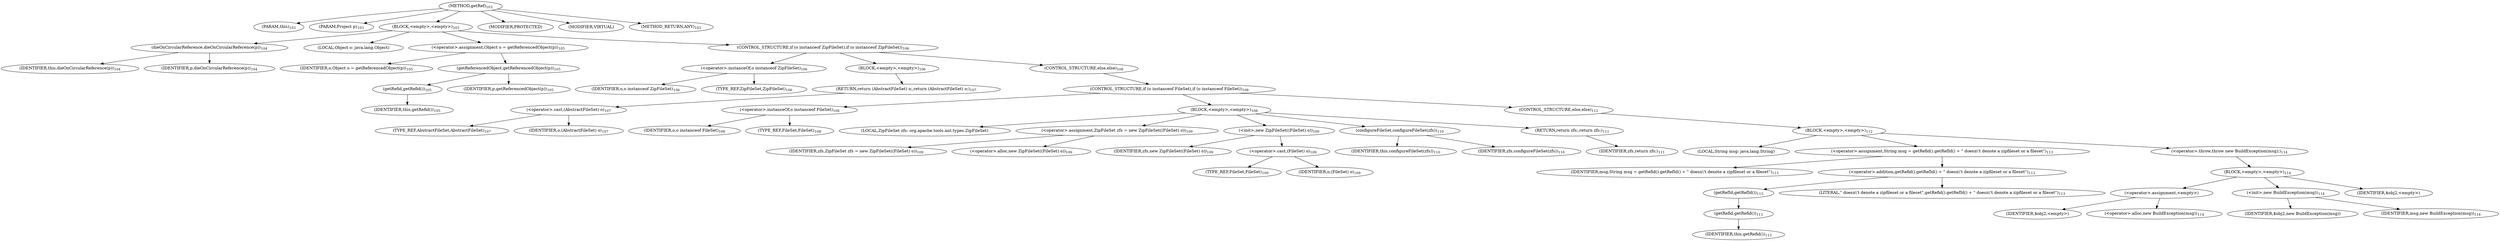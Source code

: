 digraph "getRef" {  
"148" [label = <(METHOD,getRef)<SUB>103</SUB>> ]
"19" [label = <(PARAM,this)<SUB>103</SUB>> ]
"149" [label = <(PARAM,Project p)<SUB>103</SUB>> ]
"150" [label = <(BLOCK,&lt;empty&gt;,&lt;empty&gt;)<SUB>103</SUB>> ]
"151" [label = <(dieOnCircularReference,dieOnCircularReference(p))<SUB>104</SUB>> ]
"18" [label = <(IDENTIFIER,this,dieOnCircularReference(p))<SUB>104</SUB>> ]
"152" [label = <(IDENTIFIER,p,dieOnCircularReference(p))<SUB>104</SUB>> ]
"153" [label = <(LOCAL,Object o: java.lang.Object)> ]
"154" [label = <(&lt;operator&gt;.assignment,Object o = getReferencedObject(p))<SUB>105</SUB>> ]
"155" [label = <(IDENTIFIER,o,Object o = getReferencedObject(p))<SUB>105</SUB>> ]
"156" [label = <(getReferencedObject,getReferencedObject(p))<SUB>105</SUB>> ]
"157" [label = <(getRefid,getRefid())<SUB>105</SUB>> ]
"20" [label = <(IDENTIFIER,this,getRefid())<SUB>105</SUB>> ]
"158" [label = <(IDENTIFIER,p,getReferencedObject(p))<SUB>105</SUB>> ]
"159" [label = <(CONTROL_STRUCTURE,if (o instanceof ZipFileSet),if (o instanceof ZipFileSet))<SUB>106</SUB>> ]
"160" [label = <(&lt;operator&gt;.instanceOf,o instanceof ZipFileSet)<SUB>106</SUB>> ]
"161" [label = <(IDENTIFIER,o,o instanceof ZipFileSet)<SUB>106</SUB>> ]
"162" [label = <(TYPE_REF,ZipFileSet,ZipFileSet)<SUB>106</SUB>> ]
"163" [label = <(BLOCK,&lt;empty&gt;,&lt;empty&gt;)<SUB>106</SUB>> ]
"164" [label = <(RETURN,return (AbstractFileSet) o;,return (AbstractFileSet) o;)<SUB>107</SUB>> ]
"165" [label = <(&lt;operator&gt;.cast,(AbstractFileSet) o)<SUB>107</SUB>> ]
"166" [label = <(TYPE_REF,AbstractFileSet,AbstractFileSet)<SUB>107</SUB>> ]
"167" [label = <(IDENTIFIER,o,(AbstractFileSet) o)<SUB>107</SUB>> ]
"168" [label = <(CONTROL_STRUCTURE,else,else)<SUB>108</SUB>> ]
"169" [label = <(CONTROL_STRUCTURE,if (o instanceof FileSet),if (o instanceof FileSet))<SUB>108</SUB>> ]
"170" [label = <(&lt;operator&gt;.instanceOf,o instanceof FileSet)<SUB>108</SUB>> ]
"171" [label = <(IDENTIFIER,o,o instanceof FileSet)<SUB>108</SUB>> ]
"172" [label = <(TYPE_REF,FileSet,FileSet)<SUB>108</SUB>> ]
"173" [label = <(BLOCK,&lt;empty&gt;,&lt;empty&gt;)<SUB>108</SUB>> ]
"22" [label = <(LOCAL,ZipFileSet zfs: org.apache.tools.ant.types.ZipFileSet)> ]
"174" [label = <(&lt;operator&gt;.assignment,ZipFileSet zfs = new ZipFileSet((FileSet) o))<SUB>109</SUB>> ]
"175" [label = <(IDENTIFIER,zfs,ZipFileSet zfs = new ZipFileSet((FileSet) o))<SUB>109</SUB>> ]
"176" [label = <(&lt;operator&gt;.alloc,new ZipFileSet((FileSet) o))<SUB>109</SUB>> ]
"177" [label = <(&lt;init&gt;,new ZipFileSet((FileSet) o))<SUB>109</SUB>> ]
"21" [label = <(IDENTIFIER,zfs,new ZipFileSet((FileSet) o))<SUB>109</SUB>> ]
"178" [label = <(&lt;operator&gt;.cast,(FileSet) o)<SUB>109</SUB>> ]
"179" [label = <(TYPE_REF,FileSet,FileSet)<SUB>109</SUB>> ]
"180" [label = <(IDENTIFIER,o,(FileSet) o)<SUB>109</SUB>> ]
"181" [label = <(configureFileSet,configureFileSet(zfs))<SUB>110</SUB>> ]
"23" [label = <(IDENTIFIER,this,configureFileSet(zfs))<SUB>110</SUB>> ]
"182" [label = <(IDENTIFIER,zfs,configureFileSet(zfs))<SUB>110</SUB>> ]
"183" [label = <(RETURN,return zfs;,return zfs;)<SUB>111</SUB>> ]
"184" [label = <(IDENTIFIER,zfs,return zfs;)<SUB>111</SUB>> ]
"185" [label = <(CONTROL_STRUCTURE,else,else)<SUB>112</SUB>> ]
"186" [label = <(BLOCK,&lt;empty&gt;,&lt;empty&gt;)<SUB>112</SUB>> ]
"187" [label = <(LOCAL,String msg: java.lang.String)> ]
"188" [label = <(&lt;operator&gt;.assignment,String msg = getRefid().getRefId() + &quot; doesn\'t denote a zipfileset or a fileset&quot;)<SUB>113</SUB>> ]
"189" [label = <(IDENTIFIER,msg,String msg = getRefid().getRefId() + &quot; doesn\'t denote a zipfileset or a fileset&quot;)<SUB>113</SUB>> ]
"190" [label = <(&lt;operator&gt;.addition,getRefid().getRefId() + &quot; doesn\'t denote a zipfileset or a fileset&quot;)<SUB>113</SUB>> ]
"191" [label = <(getRefId,getRefId())<SUB>113</SUB>> ]
"192" [label = <(getRefid,getRefid())<SUB>113</SUB>> ]
"24" [label = <(IDENTIFIER,this,getRefid())<SUB>113</SUB>> ]
"193" [label = <(LITERAL,&quot; doesn\'t denote a zipfileset or a fileset&quot;,getRefid().getRefId() + &quot; doesn\'t denote a zipfileset or a fileset&quot;)<SUB>113</SUB>> ]
"194" [label = <(&lt;operator&gt;.throw,throw new BuildException(msg);)<SUB>114</SUB>> ]
"195" [label = <(BLOCK,&lt;empty&gt;,&lt;empty&gt;)<SUB>114</SUB>> ]
"196" [label = <(&lt;operator&gt;.assignment,&lt;empty&gt;)> ]
"197" [label = <(IDENTIFIER,$obj2,&lt;empty&gt;)> ]
"198" [label = <(&lt;operator&gt;.alloc,new BuildException(msg))<SUB>114</SUB>> ]
"199" [label = <(&lt;init&gt;,new BuildException(msg))<SUB>114</SUB>> ]
"200" [label = <(IDENTIFIER,$obj2,new BuildException(msg))> ]
"201" [label = <(IDENTIFIER,msg,new BuildException(msg))<SUB>114</SUB>> ]
"202" [label = <(IDENTIFIER,$obj2,&lt;empty&gt;)> ]
"203" [label = <(MODIFIER,PROTECTED)> ]
"204" [label = <(MODIFIER,VIRTUAL)> ]
"205" [label = <(METHOD_RETURN,ANY)<SUB>103</SUB>> ]
  "148" -> "19" 
  "148" -> "149" 
  "148" -> "150" 
  "148" -> "203" 
  "148" -> "204" 
  "148" -> "205" 
  "150" -> "151" 
  "150" -> "153" 
  "150" -> "154" 
  "150" -> "159" 
  "151" -> "18" 
  "151" -> "152" 
  "154" -> "155" 
  "154" -> "156" 
  "156" -> "157" 
  "156" -> "158" 
  "157" -> "20" 
  "159" -> "160" 
  "159" -> "163" 
  "159" -> "168" 
  "160" -> "161" 
  "160" -> "162" 
  "163" -> "164" 
  "164" -> "165" 
  "165" -> "166" 
  "165" -> "167" 
  "168" -> "169" 
  "169" -> "170" 
  "169" -> "173" 
  "169" -> "185" 
  "170" -> "171" 
  "170" -> "172" 
  "173" -> "22" 
  "173" -> "174" 
  "173" -> "177" 
  "173" -> "181" 
  "173" -> "183" 
  "174" -> "175" 
  "174" -> "176" 
  "177" -> "21" 
  "177" -> "178" 
  "178" -> "179" 
  "178" -> "180" 
  "181" -> "23" 
  "181" -> "182" 
  "183" -> "184" 
  "185" -> "186" 
  "186" -> "187" 
  "186" -> "188" 
  "186" -> "194" 
  "188" -> "189" 
  "188" -> "190" 
  "190" -> "191" 
  "190" -> "193" 
  "191" -> "192" 
  "192" -> "24" 
  "194" -> "195" 
  "195" -> "196" 
  "195" -> "199" 
  "195" -> "202" 
  "196" -> "197" 
  "196" -> "198" 
  "199" -> "200" 
  "199" -> "201" 
}
